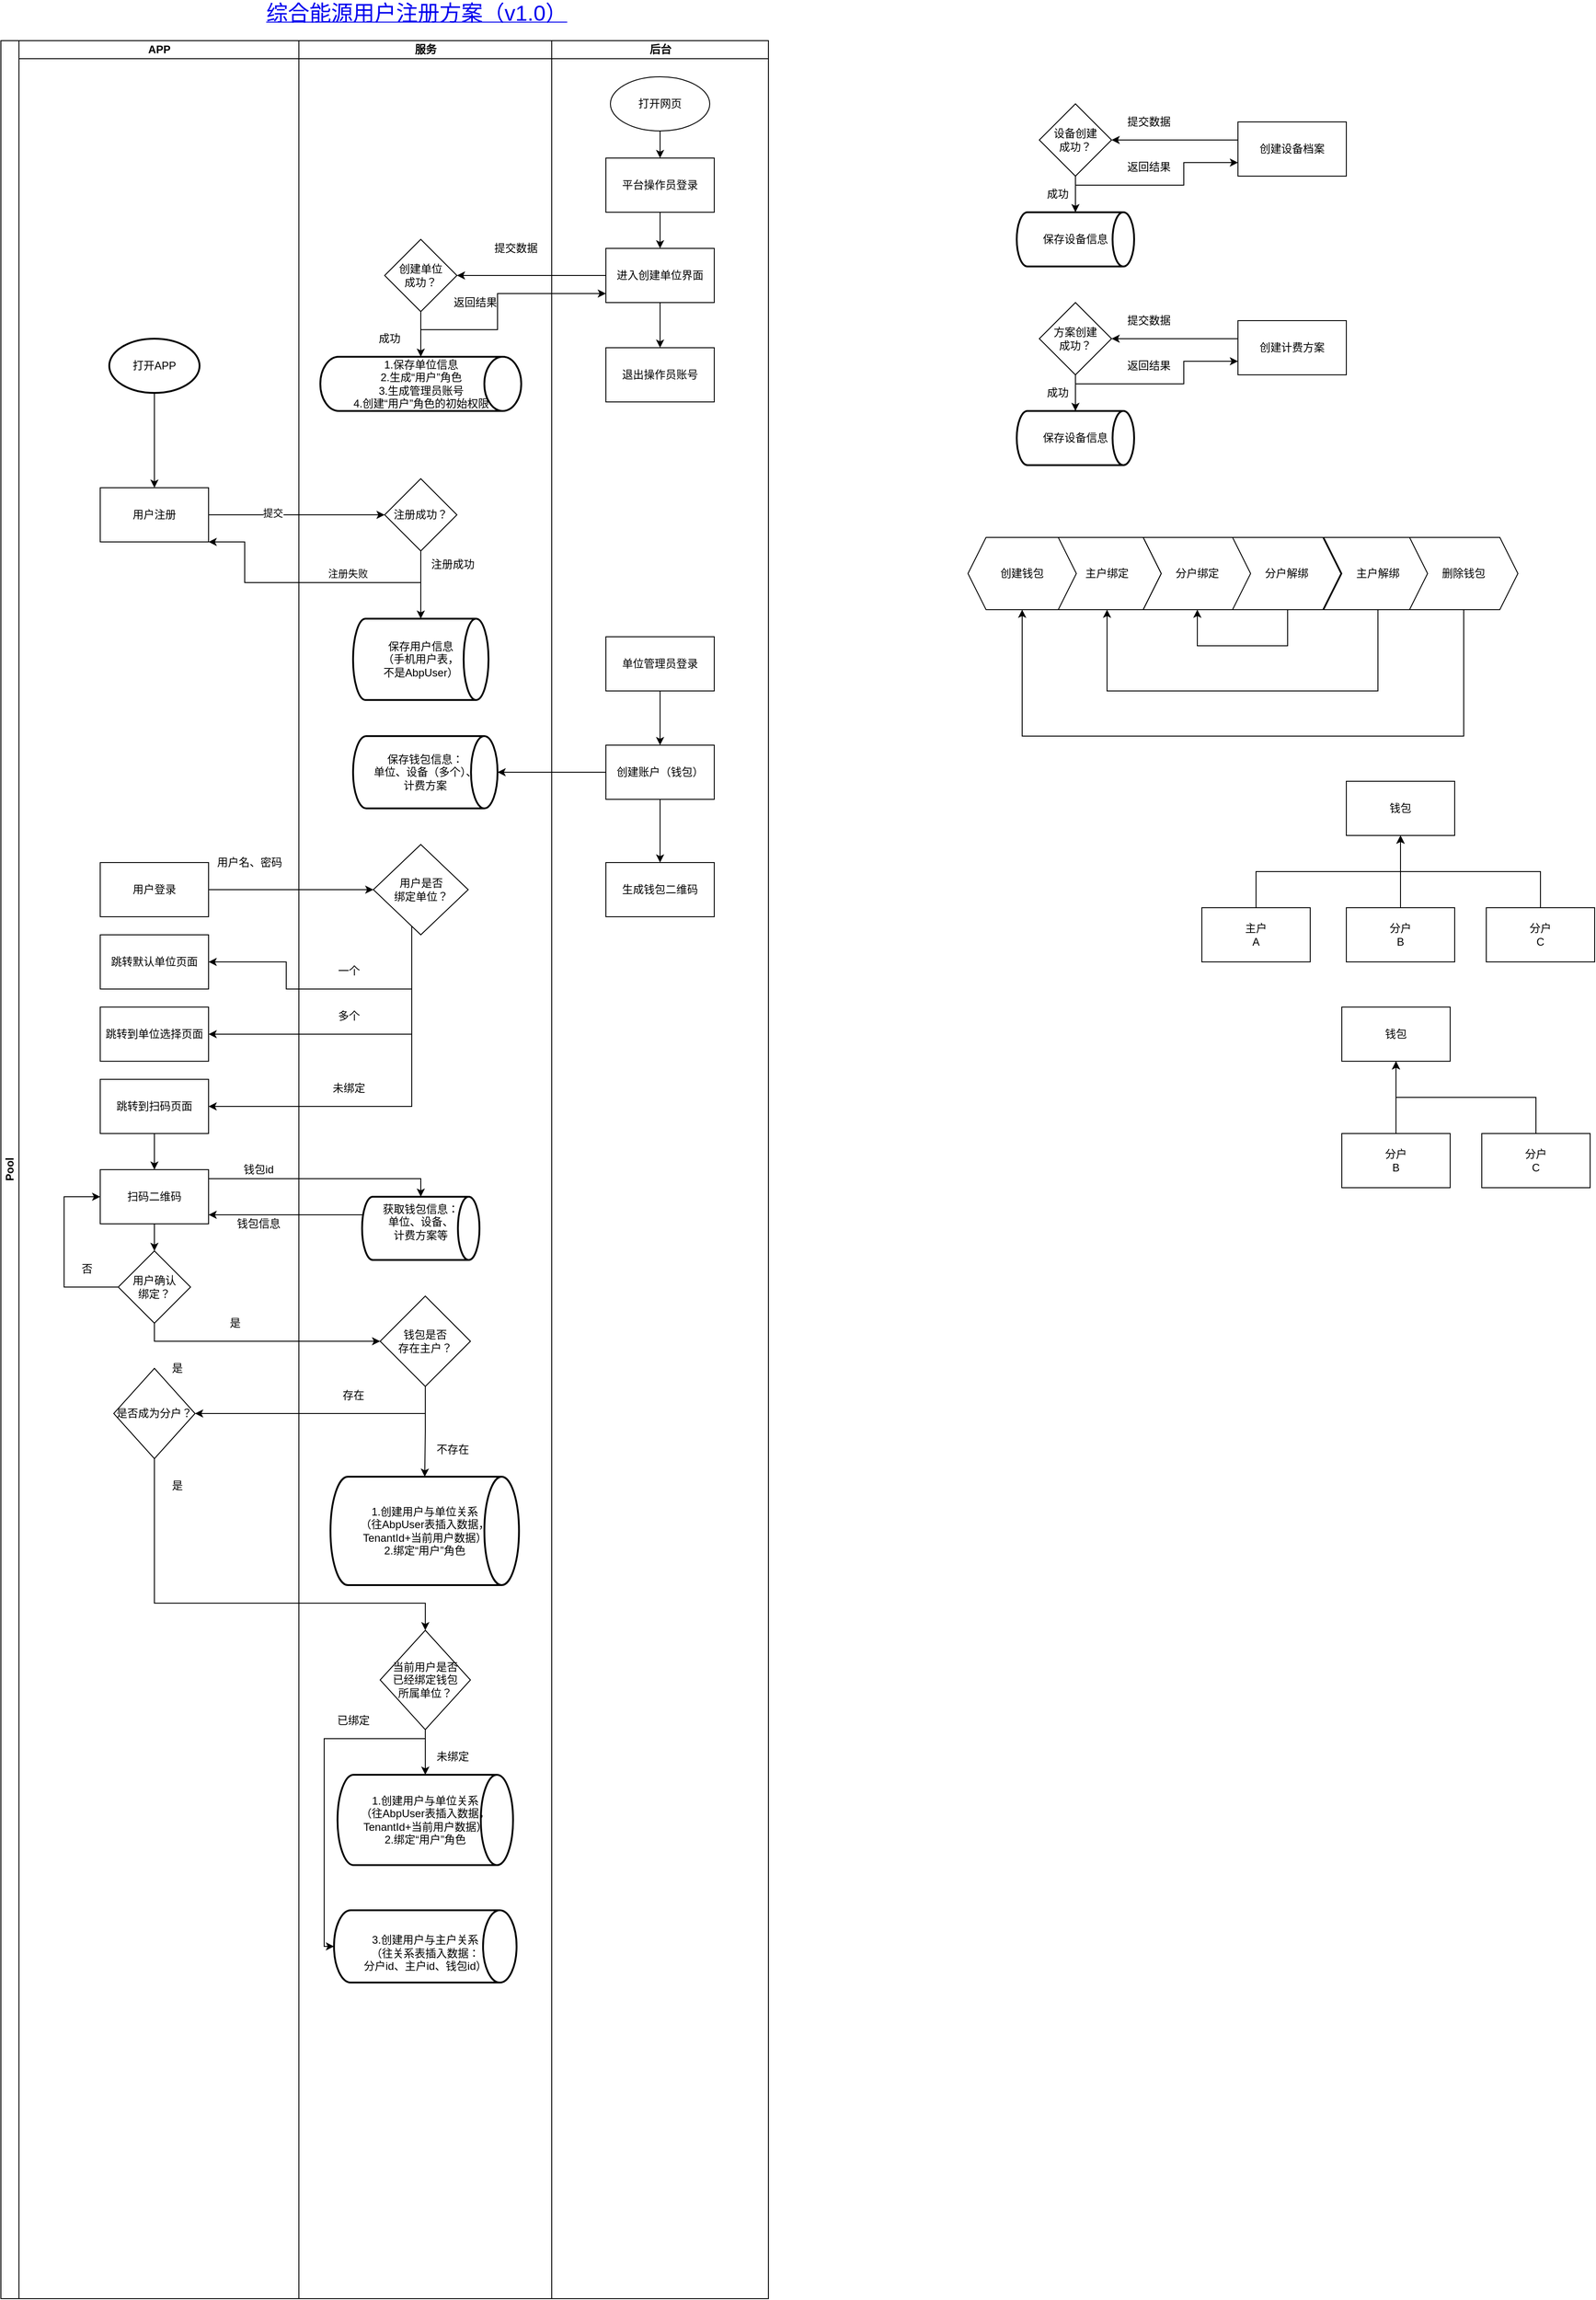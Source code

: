 <mxfile version="14.2.9" type="github">
  <diagram id="gUW_gxuXwpB0K3utl5sX" name="Page-1">
    <mxGraphModel dx="1108" dy="433" grid="1" gridSize="10" guides="1" tooltips="1" connect="1" arrows="1" fold="1" page="1" pageScale="1" pageWidth="827" pageHeight="1169" math="0" shadow="0">
      <root>
        <mxCell id="0" />
        <mxCell id="1" parent="0" />
        <mxCell id="UgdYV5Sys4c05eqZEx1u-29" value="Pool" style="swimlane;html=1;childLayout=stackLayout;resizeParent=1;resizeParentMax=0;startSize=20;horizontal=0;horizontalStack=1;" parent="1" vertex="1">
          <mxGeometry x="170" y="70" width="850" height="2500" as="geometry" />
        </mxCell>
        <mxCell id="UgdYV5Sys4c05eqZEx1u-30" value="APP" style="swimlane;html=1;startSize=20;" parent="UgdYV5Sys4c05eqZEx1u-29" vertex="1">
          <mxGeometry x="20" width="310" height="2500" as="geometry" />
        </mxCell>
        <mxCell id="UgdYV5Sys4c05eqZEx1u-51" style="edgeStyle=orthogonalEdgeStyle;rounded=0;orthogonalLoop=1;jettySize=auto;html=1;entryX=0.5;entryY=0;entryDx=0;entryDy=0;" parent="UgdYV5Sys4c05eqZEx1u-30" source="UgdYV5Sys4c05eqZEx1u-35" target="UgdYV5Sys4c05eqZEx1u-41" edge="1">
          <mxGeometry relative="1" as="geometry" />
        </mxCell>
        <mxCell id="UgdYV5Sys4c05eqZEx1u-35" value="打开APP" style="strokeWidth=2;html=1;shape=mxgraph.flowchart.start_1;whiteSpace=wrap;" parent="UgdYV5Sys4c05eqZEx1u-30" vertex="1">
          <mxGeometry x="100" y="330" width="100" height="60" as="geometry" />
        </mxCell>
        <mxCell id="UgdYV5Sys4c05eqZEx1u-41" value="用户注册" style="whiteSpace=wrap;html=1;" parent="UgdYV5Sys4c05eqZEx1u-30" vertex="1">
          <mxGeometry x="90" y="495" width="120" height="60" as="geometry" />
        </mxCell>
        <mxCell id="UgdYV5Sys4c05eqZEx1u-129" value="用户登录" style="whiteSpace=wrap;html=1;" parent="UgdYV5Sys4c05eqZEx1u-30" vertex="1">
          <mxGeometry x="90" y="910" width="120" height="60" as="geometry" />
        </mxCell>
        <mxCell id="UgdYV5Sys4c05eqZEx1u-131" value="跳转默认单位页面" style="whiteSpace=wrap;html=1;" parent="UgdYV5Sys4c05eqZEx1u-30" vertex="1">
          <mxGeometry x="90" y="990" width="120" height="60" as="geometry" />
        </mxCell>
        <mxCell id="UgdYV5Sys4c05eqZEx1u-136" value="用户名、密码" style="text;html=1;align=center;verticalAlign=middle;resizable=0;points=[];autosize=1;" parent="UgdYV5Sys4c05eqZEx1u-30" vertex="1">
          <mxGeometry x="210" y="900" width="90" height="20" as="geometry" />
        </mxCell>
        <mxCell id="87xFtUxxgs9xbds1OP3f-34" style="edgeStyle=orthogonalEdgeStyle;rounded=0;orthogonalLoop=1;jettySize=auto;html=1;" parent="UgdYV5Sys4c05eqZEx1u-30" source="UgdYV5Sys4c05eqZEx1u-137" target="UgdYV5Sys4c05eqZEx1u-144" edge="1">
          <mxGeometry relative="1" as="geometry" />
        </mxCell>
        <mxCell id="UgdYV5Sys4c05eqZEx1u-137" value="跳转到扫码页面" style="whiteSpace=wrap;html=1;" parent="UgdYV5Sys4c05eqZEx1u-30" vertex="1">
          <mxGeometry x="90" y="1150" width="120" height="60" as="geometry" />
        </mxCell>
        <mxCell id="UgdYV5Sys4c05eqZEx1u-141" value="跳转到单位选择页面" style="whiteSpace=wrap;html=1;" parent="UgdYV5Sys4c05eqZEx1u-30" vertex="1">
          <mxGeometry x="90" y="1070" width="120" height="60" as="geometry" />
        </mxCell>
        <mxCell id="UgdYV5Sys4c05eqZEx1u-155" style="edgeStyle=orthogonalEdgeStyle;rounded=0;orthogonalLoop=1;jettySize=auto;html=1;entryX=0.5;entryY=0;entryDx=0;entryDy=0;" parent="UgdYV5Sys4c05eqZEx1u-30" source="UgdYV5Sys4c05eqZEx1u-144" target="UgdYV5Sys4c05eqZEx1u-203" edge="1">
          <mxGeometry relative="1" as="geometry">
            <mxPoint x="150" y="1350" as="targetPoint" />
          </mxGeometry>
        </mxCell>
        <mxCell id="UgdYV5Sys4c05eqZEx1u-144" value="扫码二维码" style="whiteSpace=wrap;html=1;" parent="UgdYV5Sys4c05eqZEx1u-30" vertex="1">
          <mxGeometry x="90" y="1250" width="120" height="60" as="geometry" />
        </mxCell>
        <mxCell id="UgdYV5Sys4c05eqZEx1u-160" value="钱包id" style="text;html=1;align=center;verticalAlign=middle;resizable=0;points=[];autosize=1;" parent="UgdYV5Sys4c05eqZEx1u-30" vertex="1">
          <mxGeometry x="240" y="1240" width="50" height="20" as="geometry" />
        </mxCell>
        <mxCell id="UgdYV5Sys4c05eqZEx1u-212" style="edgeStyle=orthogonalEdgeStyle;rounded=0;orthogonalLoop=1;jettySize=auto;html=1;entryX=0;entryY=0.5;entryDx=0;entryDy=0;" parent="UgdYV5Sys4c05eqZEx1u-30" source="UgdYV5Sys4c05eqZEx1u-203" target="UgdYV5Sys4c05eqZEx1u-144" edge="1">
          <mxGeometry relative="1" as="geometry">
            <Array as="points">
              <mxPoint x="50" y="1380" />
              <mxPoint x="50" y="1280" />
            </Array>
          </mxGeometry>
        </mxCell>
        <mxCell id="UgdYV5Sys4c05eqZEx1u-203" value="&lt;span&gt;用户确认&lt;br&gt;绑定？&lt;/span&gt;" style="rhombus;whiteSpace=wrap;html=1;" parent="UgdYV5Sys4c05eqZEx1u-30" vertex="1">
          <mxGeometry x="110" y="1340" width="80" height="80" as="geometry" />
        </mxCell>
        <mxCell id="UgdYV5Sys4c05eqZEx1u-202" value="是" style="text;html=1;align=center;verticalAlign=middle;resizable=0;points=[];autosize=1;" parent="UgdYV5Sys4c05eqZEx1u-30" vertex="1">
          <mxGeometry x="224" y="1410" width="30" height="20" as="geometry" />
        </mxCell>
        <mxCell id="UgdYV5Sys4c05eqZEx1u-211" value="是" style="text;html=1;align=center;verticalAlign=middle;resizable=0;points=[];autosize=1;" parent="UgdYV5Sys4c05eqZEx1u-30" vertex="1">
          <mxGeometry x="160" y="1460" width="30" height="20" as="geometry" />
        </mxCell>
        <mxCell id="UgdYV5Sys4c05eqZEx1u-161" value="钱包信息" style="text;html=1;align=center;verticalAlign=middle;resizable=0;points=[];autosize=1;" parent="UgdYV5Sys4c05eqZEx1u-30" vertex="1">
          <mxGeometry x="235" y="1300" width="60" height="20" as="geometry" />
        </mxCell>
        <mxCell id="UgdYV5Sys4c05eqZEx1u-213" value="否" style="text;html=1;align=center;verticalAlign=middle;resizable=0;points=[];autosize=1;" parent="UgdYV5Sys4c05eqZEx1u-30" vertex="1">
          <mxGeometry x="60" y="1350" width="30" height="20" as="geometry" />
        </mxCell>
        <mxCell id="87xFtUxxgs9xbds1OP3f-35" value="是否成为分户？" style="rhombus;whiteSpace=wrap;html=1;" parent="UgdYV5Sys4c05eqZEx1u-30" vertex="1">
          <mxGeometry x="105" y="1470" width="90" height="100" as="geometry" />
        </mxCell>
        <mxCell id="87xFtUxxgs9xbds1OP3f-37" value="是" style="text;html=1;align=center;verticalAlign=middle;resizable=0;points=[];autosize=1;" parent="UgdYV5Sys4c05eqZEx1u-30" vertex="1">
          <mxGeometry x="160" y="1590" width="30" height="20" as="geometry" />
        </mxCell>
        <mxCell id="UgdYV5Sys4c05eqZEx1u-53" style="edgeStyle=orthogonalEdgeStyle;rounded=0;orthogonalLoop=1;jettySize=auto;html=1;" parent="UgdYV5Sys4c05eqZEx1u-29" source="UgdYV5Sys4c05eqZEx1u-41" target="UgdYV5Sys4c05eqZEx1u-52" edge="1">
          <mxGeometry relative="1" as="geometry" />
        </mxCell>
        <mxCell id="UgdYV5Sys4c05eqZEx1u-54" value="提交" style="edgeLabel;html=1;align=center;verticalAlign=middle;resizable=0;points=[];" parent="UgdYV5Sys4c05eqZEx1u-53" vertex="1" connectable="0">
          <mxGeometry x="-0.275" y="2" relative="1" as="geometry">
            <mxPoint as="offset" />
          </mxGeometry>
        </mxCell>
        <mxCell id="UgdYV5Sys4c05eqZEx1u-55" style="edgeStyle=orthogonalEdgeStyle;rounded=0;orthogonalLoop=1;jettySize=auto;html=1;exitX=0.5;exitY=1;exitDx=0;exitDy=0;entryX=1;entryY=1;entryDx=0;entryDy=0;" parent="UgdYV5Sys4c05eqZEx1u-29" source="UgdYV5Sys4c05eqZEx1u-52" target="UgdYV5Sys4c05eqZEx1u-41" edge="1">
          <mxGeometry relative="1" as="geometry">
            <mxPoint x="210" y="560" as="targetPoint" />
            <Array as="points">
              <mxPoint x="465" y="600" />
              <mxPoint x="270" y="600" />
              <mxPoint x="270" y="555" />
            </Array>
          </mxGeometry>
        </mxCell>
        <mxCell id="UgdYV5Sys4c05eqZEx1u-56" value="注册失败" style="edgeLabel;html=1;align=center;verticalAlign=middle;resizable=0;points=[];" parent="UgdYV5Sys4c05eqZEx1u-55" vertex="1" connectable="0">
          <mxGeometry x="-0.26" y="3" relative="1" as="geometry">
            <mxPoint y="-13" as="offset" />
          </mxGeometry>
        </mxCell>
        <mxCell id="UgdYV5Sys4c05eqZEx1u-98" style="edgeStyle=orthogonalEdgeStyle;rounded=0;orthogonalLoop=1;jettySize=auto;html=1;entryX=1;entryY=0.5;entryDx=0;entryDy=0;" parent="UgdYV5Sys4c05eqZEx1u-29" source="UgdYV5Sys4c05eqZEx1u-78" target="UgdYV5Sys4c05eqZEx1u-87" edge="1">
          <mxGeometry relative="1" as="geometry" />
        </mxCell>
        <mxCell id="UgdYV5Sys4c05eqZEx1u-100" style="edgeStyle=orthogonalEdgeStyle;rounded=0;orthogonalLoop=1;jettySize=auto;html=1;exitX=0.5;exitY=1;exitDx=0;exitDy=0;" parent="UgdYV5Sys4c05eqZEx1u-29" source="UgdYV5Sys4c05eqZEx1u-87" target="UgdYV5Sys4c05eqZEx1u-78" edge="1">
          <mxGeometry relative="1" as="geometry">
            <Array as="points">
              <mxPoint x="465" y="320" />
              <mxPoint x="550" y="320" />
              <mxPoint x="550" y="280" />
            </Array>
          </mxGeometry>
        </mxCell>
        <mxCell id="UgdYV5Sys4c05eqZEx1u-133" style="edgeStyle=orthogonalEdgeStyle;rounded=0;orthogonalLoop=1;jettySize=auto;html=1;entryX=0;entryY=0.5;entryDx=0;entryDy=0;" parent="UgdYV5Sys4c05eqZEx1u-29" source="UgdYV5Sys4c05eqZEx1u-129" target="UgdYV5Sys4c05eqZEx1u-132" edge="1">
          <mxGeometry relative="1" as="geometry">
            <Array as="points">
              <mxPoint x="360" y="940" />
              <mxPoint x="360" y="940" />
            </Array>
          </mxGeometry>
        </mxCell>
        <mxCell id="UgdYV5Sys4c05eqZEx1u-134" style="edgeStyle=orthogonalEdgeStyle;rounded=0;orthogonalLoop=1;jettySize=auto;html=1;entryX=1;entryY=0.5;entryDx=0;entryDy=0;" parent="UgdYV5Sys4c05eqZEx1u-29" source="UgdYV5Sys4c05eqZEx1u-132" target="UgdYV5Sys4c05eqZEx1u-131" edge="1">
          <mxGeometry relative="1" as="geometry">
            <Array as="points">
              <mxPoint x="455" y="1050" />
              <mxPoint x="316" y="1050" />
              <mxPoint x="316" y="1020" />
            </Array>
          </mxGeometry>
        </mxCell>
        <mxCell id="UgdYV5Sys4c05eqZEx1u-138" style="edgeStyle=orthogonalEdgeStyle;rounded=0;orthogonalLoop=1;jettySize=auto;html=1;entryX=1;entryY=0.5;entryDx=0;entryDy=0;" parent="UgdYV5Sys4c05eqZEx1u-29" source="UgdYV5Sys4c05eqZEx1u-132" target="UgdYV5Sys4c05eqZEx1u-137" edge="1">
          <mxGeometry relative="1" as="geometry">
            <Array as="points">
              <mxPoint x="455" y="1180" />
            </Array>
          </mxGeometry>
        </mxCell>
        <mxCell id="UgdYV5Sys4c05eqZEx1u-142" style="edgeStyle=orthogonalEdgeStyle;rounded=0;orthogonalLoop=1;jettySize=auto;html=1;entryX=1;entryY=0.5;entryDx=0;entryDy=0;" parent="UgdYV5Sys4c05eqZEx1u-29" source="UgdYV5Sys4c05eqZEx1u-132" target="UgdYV5Sys4c05eqZEx1u-141" edge="1">
          <mxGeometry relative="1" as="geometry">
            <Array as="points">
              <mxPoint x="455" y="1100" />
            </Array>
          </mxGeometry>
        </mxCell>
        <mxCell id="UgdYV5Sys4c05eqZEx1u-146" style="edgeStyle=orthogonalEdgeStyle;rounded=0;orthogonalLoop=1;jettySize=auto;html=1;entryX=0;entryY=0.5;entryDx=0;entryDy=0;" parent="UgdYV5Sys4c05eqZEx1u-29" source="UgdYV5Sys4c05eqZEx1u-203" target="UgdYV5Sys4c05eqZEx1u-145" edge="1">
          <mxGeometry relative="1" as="geometry">
            <mxPoint x="230" y="1380" as="sourcePoint" />
            <Array as="points">
              <mxPoint x="170" y="1440" />
            </Array>
          </mxGeometry>
        </mxCell>
        <mxCell id="UgdYV5Sys4c05eqZEx1u-158" style="edgeStyle=orthogonalEdgeStyle;rounded=0;orthogonalLoop=1;jettySize=auto;html=1;" parent="UgdYV5Sys4c05eqZEx1u-29" source="UgdYV5Sys4c05eqZEx1u-144" target="UgdYV5Sys4c05eqZEx1u-180" edge="1">
          <mxGeometry relative="1" as="geometry">
            <mxPoint x="390" y="1270" as="targetPoint" />
            <Array as="points">
              <mxPoint x="465" y="1260" />
            </Array>
          </mxGeometry>
        </mxCell>
        <mxCell id="UgdYV5Sys4c05eqZEx1u-159" style="edgeStyle=orthogonalEdgeStyle;rounded=0;orthogonalLoop=1;jettySize=auto;html=1;exitX=0.016;exitY=0.629;exitDx=0;exitDy=0;exitPerimeter=0;" parent="UgdYV5Sys4c05eqZEx1u-29" source="UgdYV5Sys4c05eqZEx1u-180" target="UgdYV5Sys4c05eqZEx1u-144" edge="1">
          <mxGeometry relative="1" as="geometry">
            <mxPoint x="390" y="1290" as="sourcePoint" />
            <Array as="points">
              <mxPoint x="405" y="1324" />
              <mxPoint x="405" y="1300" />
            </Array>
          </mxGeometry>
        </mxCell>
        <mxCell id="UgdYV5Sys4c05eqZEx1u-209" style="edgeStyle=orthogonalEdgeStyle;rounded=0;orthogonalLoop=1;jettySize=auto;html=1;entryX=1;entryY=0.5;entryDx=0;entryDy=0;" parent="UgdYV5Sys4c05eqZEx1u-29" source="UgdYV5Sys4c05eqZEx1u-145" target="87xFtUxxgs9xbds1OP3f-35" edge="1">
          <mxGeometry relative="1" as="geometry">
            <Array as="points">
              <mxPoint x="470" y="1520" />
            </Array>
            <mxPoint x="230" y="1520" as="targetPoint" />
          </mxGeometry>
        </mxCell>
        <mxCell id="UgdYV5Sys4c05eqZEx1u-32" value="服务" style="swimlane;html=1;startSize=20;" parent="UgdYV5Sys4c05eqZEx1u-29" vertex="1">
          <mxGeometry x="330" width="280" height="2500" as="geometry" />
        </mxCell>
        <mxCell id="UgdYV5Sys4c05eqZEx1u-52" value="注册成功？" style="rhombus;whiteSpace=wrap;html=1;" parent="UgdYV5Sys4c05eqZEx1u-32" vertex="1">
          <mxGeometry x="95" y="485" width="80" height="80" as="geometry" />
        </mxCell>
        <mxCell id="UgdYV5Sys4c05eqZEx1u-60" value="保存用户信息&lt;br&gt;（手机用户表，&lt;br&gt;不是AbpUser）" style="strokeWidth=2;html=1;shape=mxgraph.flowchart.direct_data;whiteSpace=wrap;" parent="UgdYV5Sys4c05eqZEx1u-32" vertex="1">
          <mxGeometry x="60" y="640" width="150" height="90" as="geometry" />
        </mxCell>
        <mxCell id="UgdYV5Sys4c05eqZEx1u-58" value="" style="endArrow=classic;html=1;exitX=0.5;exitY=1;exitDx=0;exitDy=0;entryX=0.5;entryY=0;entryDx=0;entryDy=0;entryPerimeter=0;" parent="UgdYV5Sys4c05eqZEx1u-32" source="UgdYV5Sys4c05eqZEx1u-52" target="UgdYV5Sys4c05eqZEx1u-60" edge="1">
          <mxGeometry width="50" height="50" relative="1" as="geometry">
            <mxPoint x="-50" y="250" as="sourcePoint" />
            <mxPoint x="135" y="370" as="targetPoint" />
          </mxGeometry>
        </mxCell>
        <mxCell id="UgdYV5Sys4c05eqZEx1u-83" value="1.保存单位信息&lt;br&gt;2.生成“用户”角色&lt;br&gt;3.生成管理员账号&lt;br&gt;4.创建“用户”角色的初始权限" style="strokeWidth=2;html=1;shape=mxgraph.flowchart.direct_data;whiteSpace=wrap;" parent="UgdYV5Sys4c05eqZEx1u-32" vertex="1">
          <mxGeometry x="23.75" y="350" width="222.5" height="60" as="geometry" />
        </mxCell>
        <mxCell id="UgdYV5Sys4c05eqZEx1u-96" style="edgeStyle=orthogonalEdgeStyle;rounded=0;orthogonalLoop=1;jettySize=auto;html=1;entryX=0.5;entryY=0;entryDx=0;entryDy=0;entryPerimeter=0;" parent="UgdYV5Sys4c05eqZEx1u-32" source="UgdYV5Sys4c05eqZEx1u-87" target="UgdYV5Sys4c05eqZEx1u-83" edge="1">
          <mxGeometry relative="1" as="geometry" />
        </mxCell>
        <mxCell id="UgdYV5Sys4c05eqZEx1u-87" value="创建单位&lt;br&gt;成功？" style="rhombus;whiteSpace=wrap;html=1;" parent="UgdYV5Sys4c05eqZEx1u-32" vertex="1">
          <mxGeometry x="95" y="220" width="80" height="80" as="geometry" />
        </mxCell>
        <mxCell id="UgdYV5Sys4c05eqZEx1u-97" value="成功" style="text;html=1;align=center;verticalAlign=middle;resizable=0;points=[];autosize=1;" parent="UgdYV5Sys4c05eqZEx1u-32" vertex="1">
          <mxGeometry x="80" y="320" width="40" height="20" as="geometry" />
        </mxCell>
        <mxCell id="UgdYV5Sys4c05eqZEx1u-61" value="注册成功" style="text;html=1;align=center;verticalAlign=middle;resizable=0;points=[];autosize=1;" parent="UgdYV5Sys4c05eqZEx1u-32" vertex="1">
          <mxGeometry x="140" y="570" width="60" height="20" as="geometry" />
        </mxCell>
        <mxCell id="UgdYV5Sys4c05eqZEx1u-101" value="返回结果" style="text;html=1;align=center;verticalAlign=middle;resizable=0;points=[];autosize=1;" parent="UgdYV5Sys4c05eqZEx1u-32" vertex="1">
          <mxGeometry x="165" y="280" width="60" height="20" as="geometry" />
        </mxCell>
        <mxCell id="UgdYV5Sys4c05eqZEx1u-132" value="用户是否&lt;br&gt;绑定单位？" style="rhombus;whiteSpace=wrap;html=1;" parent="UgdYV5Sys4c05eqZEx1u-32" vertex="1">
          <mxGeometry x="82.5" y="890" width="105" height="100" as="geometry" />
        </mxCell>
        <mxCell id="UgdYV5Sys4c05eqZEx1u-135" value="一个" style="text;html=1;align=center;verticalAlign=middle;resizable=0;points=[];autosize=1;" parent="UgdYV5Sys4c05eqZEx1u-32" vertex="1">
          <mxGeometry x="35" y="1020" width="40" height="20" as="geometry" />
        </mxCell>
        <mxCell id="UgdYV5Sys4c05eqZEx1u-139" value="多个" style="text;html=1;align=center;verticalAlign=middle;resizable=0;points=[];autosize=1;" parent="UgdYV5Sys4c05eqZEx1u-32" vertex="1">
          <mxGeometry x="35" y="1070" width="40" height="20" as="geometry" />
        </mxCell>
        <mxCell id="UgdYV5Sys4c05eqZEx1u-140" value="未绑定" style="text;html=1;align=center;verticalAlign=middle;resizable=0;points=[];autosize=1;" parent="UgdYV5Sys4c05eqZEx1u-32" vertex="1">
          <mxGeometry x="30" y="1150" width="50" height="20" as="geometry" />
        </mxCell>
        <mxCell id="87xFtUxxgs9xbds1OP3f-38" style="edgeStyle=orthogonalEdgeStyle;rounded=0;orthogonalLoop=1;jettySize=auto;html=1;entryX=0.5;entryY=0;entryDx=0;entryDy=0;entryPerimeter=0;" parent="UgdYV5Sys4c05eqZEx1u-32" source="UgdYV5Sys4c05eqZEx1u-145" target="UgdYV5Sys4c05eqZEx1u-148" edge="1">
          <mxGeometry relative="1" as="geometry" />
        </mxCell>
        <mxCell id="UgdYV5Sys4c05eqZEx1u-145" value="钱包是否&lt;br&gt;存在主户？" style="rhombus;whiteSpace=wrap;html=1;" parent="UgdYV5Sys4c05eqZEx1u-32" vertex="1">
          <mxGeometry x="90" y="1390" width="100" height="100" as="geometry" />
        </mxCell>
        <mxCell id="UgdYV5Sys4c05eqZEx1u-148" value="1.创建用户与单位关系&lt;br&gt;（往AbpUser表插入数据，&lt;br&gt;TenantId+当前用户数据）&lt;br&gt;2.绑定“用户”角色&lt;br&gt;" style="strokeWidth=2;html=1;shape=mxgraph.flowchart.direct_data;whiteSpace=wrap;" parent="UgdYV5Sys4c05eqZEx1u-32" vertex="1">
          <mxGeometry x="35" y="1590" width="208.75" height="120" as="geometry" />
        </mxCell>
        <mxCell id="UgdYV5Sys4c05eqZEx1u-157" value="存在" style="text;html=1;align=center;verticalAlign=middle;resizable=0;points=[];autosize=1;" parent="UgdYV5Sys4c05eqZEx1u-32" vertex="1">
          <mxGeometry x="40" y="1490" width="40" height="20" as="geometry" />
        </mxCell>
        <mxCell id="UgdYV5Sys4c05eqZEx1u-180" value="获取钱包信息：&lt;span&gt;&lt;br&gt;单位、设备、&lt;br&gt;计费方案等&lt;br&gt;&lt;br&gt;&lt;/span&gt;" style="strokeWidth=2;html=1;shape=mxgraph.flowchart.direct_data;whiteSpace=wrap;" parent="UgdYV5Sys4c05eqZEx1u-32" vertex="1">
          <mxGeometry x="70" y="1280" width="130" height="70" as="geometry" />
        </mxCell>
        <mxCell id="UgdYV5Sys4c05eqZEx1u-99" value="提交数据" style="text;html=1;align=center;verticalAlign=middle;resizable=0;points=[];autosize=1;" parent="UgdYV5Sys4c05eqZEx1u-32" vertex="1">
          <mxGeometry x="210" y="220" width="60" height="20" as="geometry" />
        </mxCell>
        <mxCell id="87xFtUxxgs9xbds1OP3f-40" value="&lt;br&gt;3.创建用户与主户关系&lt;br&gt;（往关系表插入数据：&lt;br&gt;分户id、主户id、钱包id）" style="strokeWidth=2;html=1;shape=mxgraph.flowchart.direct_data;whiteSpace=wrap;" parent="UgdYV5Sys4c05eqZEx1u-32" vertex="1">
          <mxGeometry x="38.91" y="2070" width="202.18" height="80" as="geometry" />
        </mxCell>
        <mxCell id="87xFtUxxgs9xbds1OP3f-42" value="保存钱包信息：&lt;br&gt;单位、设备（多个）、&lt;br&gt;计费方案" style="strokeWidth=2;html=1;shape=mxgraph.flowchart.direct_data;whiteSpace=wrap;" parent="UgdYV5Sys4c05eqZEx1u-32" vertex="1">
          <mxGeometry x="60" y="770" width="160" height="80" as="geometry" />
        </mxCell>
        <mxCell id="87xFtUxxgs9xbds1OP3f-46" style="edgeStyle=orthogonalEdgeStyle;rounded=0;orthogonalLoop=1;jettySize=auto;html=1;" parent="UgdYV5Sys4c05eqZEx1u-32" source="87xFtUxxgs9xbds1OP3f-44" target="87xFtUxxgs9xbds1OP3f-45" edge="1">
          <mxGeometry relative="1" as="geometry" />
        </mxCell>
        <mxCell id="87xFtUxxgs9xbds1OP3f-48" style="edgeStyle=orthogonalEdgeStyle;rounded=0;orthogonalLoop=1;jettySize=auto;html=1;entryX=0;entryY=0.5;entryDx=0;entryDy=0;entryPerimeter=0;" parent="UgdYV5Sys4c05eqZEx1u-32" source="87xFtUxxgs9xbds1OP3f-44" target="87xFtUxxgs9xbds1OP3f-40" edge="1">
          <mxGeometry relative="1" as="geometry">
            <Array as="points">
              <mxPoint x="140" y="1880" />
              <mxPoint x="28" y="1880" />
              <mxPoint x="28" y="2110" />
            </Array>
          </mxGeometry>
        </mxCell>
        <mxCell id="87xFtUxxgs9xbds1OP3f-44" value="&lt;span&gt;当前用户是否&lt;br&gt;已经绑定钱包&lt;br&gt;所属单位？&lt;/span&gt;" style="rhombus;whiteSpace=wrap;html=1;" parent="UgdYV5Sys4c05eqZEx1u-32" vertex="1">
          <mxGeometry x="90" y="1760" width="100" height="110" as="geometry" />
        </mxCell>
        <mxCell id="87xFtUxxgs9xbds1OP3f-45" value="1.创建用户与单位关系&lt;br&gt;（往AbpUser表插入数据，&lt;br&gt;TenantId+当前用户数据）&lt;br&gt;2.绑定“用户”角色&lt;br&gt;" style="strokeWidth=2;html=1;shape=mxgraph.flowchart.direct_data;whiteSpace=wrap;" parent="UgdYV5Sys4c05eqZEx1u-32" vertex="1">
          <mxGeometry x="42.81" y="1920" width="194.37" height="100" as="geometry" />
        </mxCell>
        <mxCell id="87xFtUxxgs9xbds1OP3f-47" value="未绑定" style="text;html=1;align=center;verticalAlign=middle;resizable=0;points=[];autosize=1;" parent="UgdYV5Sys4c05eqZEx1u-32" vertex="1">
          <mxGeometry x="145" y="1890" width="50" height="20" as="geometry" />
        </mxCell>
        <mxCell id="UgdYV5Sys4c05eqZEx1u-31" value="后台" style="swimlane;html=1;startSize=20;" parent="UgdYV5Sys4c05eqZEx1u-29" vertex="1">
          <mxGeometry x="610" width="240" height="2500" as="geometry" />
        </mxCell>
        <mxCell id="UgdYV5Sys4c05eqZEx1u-80" style="edgeStyle=orthogonalEdgeStyle;rounded=0;orthogonalLoop=1;jettySize=auto;html=1;entryX=0.5;entryY=0;entryDx=0;entryDy=0;" parent="UgdYV5Sys4c05eqZEx1u-31" source="UgdYV5Sys4c05eqZEx1u-77" target="UgdYV5Sys4c05eqZEx1u-78" edge="1">
          <mxGeometry relative="1" as="geometry" />
        </mxCell>
        <mxCell id="UgdYV5Sys4c05eqZEx1u-77" value="平台操作员登录" style="whiteSpace=wrap;html=1;" parent="UgdYV5Sys4c05eqZEx1u-31" vertex="1">
          <mxGeometry x="60" y="130" width="120" height="60" as="geometry" />
        </mxCell>
        <mxCell id="UgdYV5Sys4c05eqZEx1u-107" style="edgeStyle=orthogonalEdgeStyle;rounded=0;orthogonalLoop=1;jettySize=auto;html=1;entryX=0.5;entryY=0;entryDx=0;entryDy=0;" parent="UgdYV5Sys4c05eqZEx1u-31" source="UgdYV5Sys4c05eqZEx1u-78" target="UgdYV5Sys4c05eqZEx1u-106" edge="1">
          <mxGeometry relative="1" as="geometry" />
        </mxCell>
        <mxCell id="UgdYV5Sys4c05eqZEx1u-78" value="进入创建单位界面" style="whiteSpace=wrap;html=1;" parent="UgdYV5Sys4c05eqZEx1u-31" vertex="1">
          <mxGeometry x="60" y="230" width="120" height="60" as="geometry" />
        </mxCell>
        <mxCell id="UgdYV5Sys4c05eqZEx1u-76" value="打开网页" style="ellipse;whiteSpace=wrap;html=1;" parent="UgdYV5Sys4c05eqZEx1u-31" vertex="1">
          <mxGeometry x="65" y="40" width="110" height="60" as="geometry" />
        </mxCell>
        <mxCell id="UgdYV5Sys4c05eqZEx1u-79" style="edgeStyle=orthogonalEdgeStyle;rounded=0;orthogonalLoop=1;jettySize=auto;html=1;entryX=0.5;entryY=0;entryDx=0;entryDy=0;" parent="UgdYV5Sys4c05eqZEx1u-31" source="UgdYV5Sys4c05eqZEx1u-76" target="UgdYV5Sys4c05eqZEx1u-77" edge="1">
          <mxGeometry relative="1" as="geometry" />
        </mxCell>
        <mxCell id="87xFtUxxgs9xbds1OP3f-32" style="edgeStyle=orthogonalEdgeStyle;rounded=0;orthogonalLoop=1;jettySize=auto;html=1;" parent="UgdYV5Sys4c05eqZEx1u-31" source="UgdYV5Sys4c05eqZEx1u-105" target="UgdYV5Sys4c05eqZEx1u-123" edge="1">
          <mxGeometry relative="1" as="geometry" />
        </mxCell>
        <mxCell id="UgdYV5Sys4c05eqZEx1u-105" value="单位管理员登录" style="whiteSpace=wrap;html=1;" parent="UgdYV5Sys4c05eqZEx1u-31" vertex="1">
          <mxGeometry x="60" y="660" width="120" height="60" as="geometry" />
        </mxCell>
        <mxCell id="UgdYV5Sys4c05eqZEx1u-106" value="退出操作员账号" style="whiteSpace=wrap;html=1;" parent="UgdYV5Sys4c05eqZEx1u-31" vertex="1">
          <mxGeometry x="60" y="340" width="120" height="60" as="geometry" />
        </mxCell>
        <mxCell id="87xFtUxxgs9xbds1OP3f-33" style="edgeStyle=orthogonalEdgeStyle;rounded=0;orthogonalLoop=1;jettySize=auto;html=1;entryX=0.5;entryY=0;entryDx=0;entryDy=0;" parent="UgdYV5Sys4c05eqZEx1u-31" source="UgdYV5Sys4c05eqZEx1u-123" target="UgdYV5Sys4c05eqZEx1u-127" edge="1">
          <mxGeometry relative="1" as="geometry" />
        </mxCell>
        <mxCell id="UgdYV5Sys4c05eqZEx1u-123" value="创建账户（钱包）" style="whiteSpace=wrap;html=1;" parent="UgdYV5Sys4c05eqZEx1u-31" vertex="1">
          <mxGeometry x="60" y="780" width="120" height="60" as="geometry" />
        </mxCell>
        <mxCell id="UgdYV5Sys4c05eqZEx1u-127" value="生成钱包二维码" style="whiteSpace=wrap;html=1;" parent="UgdYV5Sys4c05eqZEx1u-31" vertex="1">
          <mxGeometry x="60" y="910" width="120" height="60" as="geometry" />
        </mxCell>
        <mxCell id="87xFtUxxgs9xbds1OP3f-43" style="edgeStyle=orthogonalEdgeStyle;rounded=0;orthogonalLoop=1;jettySize=auto;html=1;entryX=1;entryY=0.5;entryDx=0;entryDy=0;entryPerimeter=0;" parent="UgdYV5Sys4c05eqZEx1u-29" source="UgdYV5Sys4c05eqZEx1u-123" target="87xFtUxxgs9xbds1OP3f-42" edge="1">
          <mxGeometry relative="1" as="geometry" />
        </mxCell>
        <mxCell id="87xFtUxxgs9xbds1OP3f-41" style="edgeStyle=orthogonalEdgeStyle;rounded=0;orthogonalLoop=1;jettySize=auto;html=1;entryX=0.5;entryY=0;entryDx=0;entryDy=0;" parent="UgdYV5Sys4c05eqZEx1u-29" source="87xFtUxxgs9xbds1OP3f-35" target="87xFtUxxgs9xbds1OP3f-44" edge="1">
          <mxGeometry relative="1" as="geometry">
            <mxPoint x="373" y="1790" as="targetPoint" />
            <Array as="points">
              <mxPoint x="170" y="1730" />
              <mxPoint x="470" y="1730" />
            </Array>
          </mxGeometry>
        </mxCell>
        <mxCell id="UgdYV5Sys4c05eqZEx1u-116" style="edgeStyle=orthogonalEdgeStyle;rounded=0;orthogonalLoop=1;jettySize=auto;html=1;entryX=0;entryY=0.75;entryDx=0;entryDy=0;" parent="1" source="UgdYV5Sys4c05eqZEx1u-112" target="UgdYV5Sys4c05eqZEx1u-110" edge="1">
          <mxGeometry relative="1" as="geometry">
            <Array as="points">
              <mxPoint x="1360" y="230" />
              <mxPoint x="1480" y="230" />
              <mxPoint x="1480" y="205" />
            </Array>
          </mxGeometry>
        </mxCell>
        <mxCell id="UgdYV5Sys4c05eqZEx1u-117" style="edgeStyle=orthogonalEdgeStyle;rounded=0;orthogonalLoop=1;jettySize=auto;html=1;entryX=1;entryY=0.5;entryDx=0;entryDy=0;" parent="1" source="UgdYV5Sys4c05eqZEx1u-110" target="UgdYV5Sys4c05eqZEx1u-112" edge="1">
          <mxGeometry relative="1" as="geometry">
            <Array as="points">
              <mxPoint x="1510" y="180" />
              <mxPoint x="1510" y="180" />
            </Array>
          </mxGeometry>
        </mxCell>
        <mxCell id="UgdYV5Sys4c05eqZEx1u-114" style="edgeStyle=orthogonalEdgeStyle;rounded=0;orthogonalLoop=1;jettySize=auto;html=1;" parent="1" source="UgdYV5Sys4c05eqZEx1u-112" target="UgdYV5Sys4c05eqZEx1u-113" edge="1">
          <mxGeometry relative="1" as="geometry" />
        </mxCell>
        <mxCell id="UgdYV5Sys4c05eqZEx1u-112" value="设备创建&lt;br&gt;成功？" style="rhombus;whiteSpace=wrap;html=1;" parent="1" vertex="1">
          <mxGeometry x="1320" y="140" width="80" height="80" as="geometry" />
        </mxCell>
        <mxCell id="UgdYV5Sys4c05eqZEx1u-113" value="保存设备信息" style="strokeWidth=2;html=1;shape=mxgraph.flowchart.direct_data;whiteSpace=wrap;" parent="1" vertex="1">
          <mxGeometry x="1295" y="260" width="130" height="60" as="geometry" />
        </mxCell>
        <mxCell id="UgdYV5Sys4c05eqZEx1u-118" value="提交数据" style="text;html=1;align=center;verticalAlign=middle;resizable=0;points=[];autosize=1;" parent="1" vertex="1">
          <mxGeometry x="1411.25" y="150" width="60" height="20" as="geometry" />
        </mxCell>
        <mxCell id="UgdYV5Sys4c05eqZEx1u-119" value="返回结果" style="text;html=1;align=center;verticalAlign=middle;resizable=0;points=[];autosize=1;" parent="1" vertex="1">
          <mxGeometry x="1411.25" y="200" width="60" height="20" as="geometry" />
        </mxCell>
        <mxCell id="UgdYV5Sys4c05eqZEx1u-110" value="创建设备档案" style="whiteSpace=wrap;html=1;" parent="1" vertex="1">
          <mxGeometry x="1540" y="160" width="120" height="60" as="geometry" />
        </mxCell>
        <mxCell id="UgdYV5Sys4c05eqZEx1u-120" value="成功" style="text;html=1;align=center;verticalAlign=middle;resizable=0;points=[];autosize=1;" parent="1" vertex="1">
          <mxGeometry x="1320" y="230" width="40" height="20" as="geometry" />
        </mxCell>
        <mxCell id="87xFtUxxgs9xbds1OP3f-39" value="不存在" style="text;html=1;align=center;verticalAlign=middle;resizable=0;points=[];autosize=1;" parent="1" vertex="1">
          <mxGeometry x="645" y="1620" width="50" height="20" as="geometry" />
        </mxCell>
        <mxCell id="87xFtUxxgs9xbds1OP3f-49" value="已绑定" style="text;html=1;align=center;verticalAlign=middle;resizable=0;points=[];autosize=1;" parent="1" vertex="1">
          <mxGeometry x="535" y="1920" width="50" height="20" as="geometry" />
        </mxCell>
        <mxCell id="87xFtUxxgs9xbds1OP3f-60" style="edgeStyle=orthogonalEdgeStyle;rounded=0;orthogonalLoop=1;jettySize=auto;html=1;entryX=0;entryY=0.75;entryDx=0;entryDy=0;" parent="1" source="87xFtUxxgs9xbds1OP3f-63" target="87xFtUxxgs9xbds1OP3f-67" edge="1">
          <mxGeometry relative="1" as="geometry">
            <Array as="points">
              <mxPoint x="1360" y="450" />
              <mxPoint x="1480" y="450" />
              <mxPoint x="1480" y="425" />
            </Array>
          </mxGeometry>
        </mxCell>
        <mxCell id="87xFtUxxgs9xbds1OP3f-61" style="edgeStyle=orthogonalEdgeStyle;rounded=0;orthogonalLoop=1;jettySize=auto;html=1;entryX=1;entryY=0.5;entryDx=0;entryDy=0;" parent="1" source="87xFtUxxgs9xbds1OP3f-67" target="87xFtUxxgs9xbds1OP3f-63" edge="1">
          <mxGeometry relative="1" as="geometry">
            <Array as="points">
              <mxPoint x="1510" y="400" />
              <mxPoint x="1510" y="400" />
            </Array>
          </mxGeometry>
        </mxCell>
        <mxCell id="87xFtUxxgs9xbds1OP3f-62" style="edgeStyle=orthogonalEdgeStyle;rounded=0;orthogonalLoop=1;jettySize=auto;html=1;" parent="1" source="87xFtUxxgs9xbds1OP3f-63" target="87xFtUxxgs9xbds1OP3f-64" edge="1">
          <mxGeometry relative="1" as="geometry" />
        </mxCell>
        <mxCell id="87xFtUxxgs9xbds1OP3f-63" value="方案创建&lt;br&gt;成功？" style="rhombus;whiteSpace=wrap;html=1;" parent="1" vertex="1">
          <mxGeometry x="1320" y="360" width="80" height="80" as="geometry" />
        </mxCell>
        <mxCell id="87xFtUxxgs9xbds1OP3f-64" value="保存设备信息" style="strokeWidth=2;html=1;shape=mxgraph.flowchart.direct_data;whiteSpace=wrap;" parent="1" vertex="1">
          <mxGeometry x="1295" y="480" width="130" height="60" as="geometry" />
        </mxCell>
        <mxCell id="87xFtUxxgs9xbds1OP3f-65" value="提交数据" style="text;html=1;align=center;verticalAlign=middle;resizable=0;points=[];autosize=1;" parent="1" vertex="1">
          <mxGeometry x="1411.25" y="370" width="60" height="20" as="geometry" />
        </mxCell>
        <mxCell id="87xFtUxxgs9xbds1OP3f-66" value="返回结果" style="text;html=1;align=center;verticalAlign=middle;resizable=0;points=[];autosize=1;" parent="1" vertex="1">
          <mxGeometry x="1411.25" y="420" width="60" height="20" as="geometry" />
        </mxCell>
        <mxCell id="87xFtUxxgs9xbds1OP3f-67" value="创建计费方案" style="whiteSpace=wrap;html=1;" parent="1" vertex="1">
          <mxGeometry x="1540" y="380" width="120" height="60" as="geometry" />
        </mxCell>
        <mxCell id="87xFtUxxgs9xbds1OP3f-68" value="成功" style="text;html=1;align=center;verticalAlign=middle;resizable=0;points=[];autosize=1;" parent="1" vertex="1">
          <mxGeometry x="1320" y="450" width="40" height="20" as="geometry" />
        </mxCell>
        <mxCell id="87xFtUxxgs9xbds1OP3f-75" value="分户绑定" style="shape=step;perimeter=stepPerimeter;whiteSpace=wrap;html=1;fixedSize=1;" parent="1" vertex="1">
          <mxGeometry x="1435" y="620" width="120" height="80" as="geometry" />
        </mxCell>
        <mxCell id="87xFtUxxgs9xbds1OP3f-76" value="主户绑定" style="shape=step;perimeter=stepPerimeter;whiteSpace=wrap;html=1;fixedSize=1;" parent="1" vertex="1">
          <mxGeometry x="1335" y="620" width="120" height="80" as="geometry" />
        </mxCell>
        <mxCell id="87xFtUxxgs9xbds1OP3f-87" style="edgeStyle=orthogonalEdgeStyle;rounded=0;orthogonalLoop=1;jettySize=auto;html=1;entryX=0.5;entryY=1;entryDx=0;entryDy=0;" parent="1" source="87xFtUxxgs9xbds1OP3f-77" target="87xFtUxxgs9xbds1OP3f-76" edge="1">
          <mxGeometry relative="1" as="geometry">
            <Array as="points">
              <mxPoint x="1695" y="790" />
              <mxPoint x="1395" y="790" />
            </Array>
          </mxGeometry>
        </mxCell>
        <mxCell id="87xFtUxxgs9xbds1OP3f-77" value="主户解绑" style="shape=step;perimeter=stepPerimeter;whiteSpace=wrap;html=1;fixedSize=1;" parent="1" vertex="1">
          <mxGeometry x="1635" y="620" width="120" height="80" as="geometry" />
        </mxCell>
        <mxCell id="87xFtUxxgs9xbds1OP3f-86" style="edgeStyle=orthogonalEdgeStyle;rounded=0;orthogonalLoop=1;jettySize=auto;html=1;entryX=0.5;entryY=1;entryDx=0;entryDy=0;" parent="1" source="87xFtUxxgs9xbds1OP3f-78" target="87xFtUxxgs9xbds1OP3f-75" edge="1">
          <mxGeometry relative="1" as="geometry">
            <Array as="points">
              <mxPoint x="1595" y="740" />
              <mxPoint x="1495" y="740" />
            </Array>
          </mxGeometry>
        </mxCell>
        <mxCell id="87xFtUxxgs9xbds1OP3f-78" value="分户解绑" style="shape=step;perimeter=stepPerimeter;whiteSpace=wrap;html=1;fixedSize=1;" parent="1" vertex="1">
          <mxGeometry x="1534" y="620" width="120" height="80" as="geometry" />
        </mxCell>
        <mxCell id="87xFtUxxgs9xbds1OP3f-80" value="创建钱包" style="shape=hexagon;perimeter=hexagonPerimeter2;whiteSpace=wrap;html=1;fixedSize=1;" parent="1" vertex="1">
          <mxGeometry x="1241" y="620" width="120" height="80" as="geometry" />
        </mxCell>
        <mxCell id="87xFtUxxgs9xbds1OP3f-88" style="edgeStyle=orthogonalEdgeStyle;rounded=0;orthogonalLoop=1;jettySize=auto;html=1;entryX=0.5;entryY=1;entryDx=0;entryDy=0;" parent="1" source="87xFtUxxgs9xbds1OP3f-81" target="87xFtUxxgs9xbds1OP3f-80" edge="1">
          <mxGeometry relative="1" as="geometry">
            <Array as="points">
              <mxPoint x="1790" y="840" />
              <mxPoint x="1301" y="840" />
            </Array>
          </mxGeometry>
        </mxCell>
        <mxCell id="87xFtUxxgs9xbds1OP3f-81" value="删除钱包" style="shape=step;perimeter=stepPerimeter;whiteSpace=wrap;html=1;fixedSize=1;" parent="1" vertex="1">
          <mxGeometry x="1730" y="620" width="120" height="80" as="geometry" />
        </mxCell>
        <mxCell id="87xFtUxxgs9xbds1OP3f-89" value="钱包" style="whiteSpace=wrap;html=1;" parent="1" vertex="1">
          <mxGeometry x="1660" y="890" width="120" height="60" as="geometry" />
        </mxCell>
        <mxCell id="87xFtUxxgs9xbds1OP3f-94" style="edgeStyle=orthogonalEdgeStyle;rounded=0;orthogonalLoop=1;jettySize=auto;html=1;entryX=0.5;entryY=1;entryDx=0;entryDy=0;" parent="1" source="87xFtUxxgs9xbds1OP3f-90" target="87xFtUxxgs9xbds1OP3f-89" edge="1">
          <mxGeometry relative="1" as="geometry">
            <Array as="points">
              <mxPoint x="1560" y="990" />
              <mxPoint x="1720" y="990" />
            </Array>
          </mxGeometry>
        </mxCell>
        <mxCell id="87xFtUxxgs9xbds1OP3f-90" value="主户&lt;br&gt;A" style="whiteSpace=wrap;html=1;" parent="1" vertex="1">
          <mxGeometry x="1500" y="1030" width="120" height="60" as="geometry" />
        </mxCell>
        <mxCell id="87xFtUxxgs9xbds1OP3f-95" style="edgeStyle=orthogonalEdgeStyle;rounded=0;orthogonalLoop=1;jettySize=auto;html=1;entryX=0.5;entryY=1;entryDx=0;entryDy=0;" parent="1" source="87xFtUxxgs9xbds1OP3f-91" target="87xFtUxxgs9xbds1OP3f-89" edge="1">
          <mxGeometry relative="1" as="geometry" />
        </mxCell>
        <mxCell id="87xFtUxxgs9xbds1OP3f-91" value="分户&lt;br&gt;B" style="whiteSpace=wrap;html=1;" parent="1" vertex="1">
          <mxGeometry x="1660" y="1030" width="120" height="60" as="geometry" />
        </mxCell>
        <mxCell id="87xFtUxxgs9xbds1OP3f-96" style="edgeStyle=orthogonalEdgeStyle;rounded=0;orthogonalLoop=1;jettySize=auto;html=1;entryX=0.5;entryY=1;entryDx=0;entryDy=0;" parent="1" source="87xFtUxxgs9xbds1OP3f-92" target="87xFtUxxgs9xbds1OP3f-89" edge="1">
          <mxGeometry relative="1" as="geometry">
            <Array as="points">
              <mxPoint x="1875" y="990" />
              <mxPoint x="1720" y="990" />
            </Array>
          </mxGeometry>
        </mxCell>
        <mxCell id="87xFtUxxgs9xbds1OP3f-92" value="分户&lt;br&gt;C" style="whiteSpace=wrap;html=1;" parent="1" vertex="1">
          <mxGeometry x="1815" y="1030" width="120" height="60" as="geometry" />
        </mxCell>
        <mxCell id="87xFtUxxgs9xbds1OP3f-97" value="钱包" style="whiteSpace=wrap;html=1;" parent="1" vertex="1">
          <mxGeometry x="1655" y="1140" width="120" height="60" as="geometry" />
        </mxCell>
        <mxCell id="87xFtUxxgs9xbds1OP3f-100" style="edgeStyle=orthogonalEdgeStyle;rounded=0;orthogonalLoop=1;jettySize=auto;html=1;entryX=0.5;entryY=1;entryDx=0;entryDy=0;" parent="1" source="87xFtUxxgs9xbds1OP3f-101" target="87xFtUxxgs9xbds1OP3f-97" edge="1">
          <mxGeometry relative="1" as="geometry" />
        </mxCell>
        <mxCell id="87xFtUxxgs9xbds1OP3f-101" value="分户&lt;br&gt;B" style="whiteSpace=wrap;html=1;" parent="1" vertex="1">
          <mxGeometry x="1655" y="1280" width="120" height="60" as="geometry" />
        </mxCell>
        <mxCell id="87xFtUxxgs9xbds1OP3f-102" style="edgeStyle=orthogonalEdgeStyle;rounded=0;orthogonalLoop=1;jettySize=auto;html=1;entryX=0.5;entryY=1;entryDx=0;entryDy=0;" parent="1" source="87xFtUxxgs9xbds1OP3f-103" target="87xFtUxxgs9xbds1OP3f-97" edge="1">
          <mxGeometry relative="1" as="geometry">
            <Array as="points">
              <mxPoint x="1870" y="1240" />
              <mxPoint x="1715" y="1240" />
            </Array>
          </mxGeometry>
        </mxCell>
        <mxCell id="87xFtUxxgs9xbds1OP3f-103" value="分户&lt;br&gt;C" style="whiteSpace=wrap;html=1;" parent="1" vertex="1">
          <mxGeometry x="1810" y="1280" width="120" height="60" as="geometry" />
        </mxCell>
        <mxCell id="aW6AQjTK__uvghRcb7WH-1" value="&lt;a class=&quot;js-navigation-open link-gray-dark&quot; title=&quot;综合能源用户注册方案（v1.0）.drawio&quot; href=&quot;https://github.com/54czp/UML/blob/main/%E7%BB%BC%E5%90%88%E8%83%BD%E6%BA%90%E7%94%A8%E6%88%B7%E6%B3%A8%E5%86%8C%E6%96%B9%E6%A1%88%EF%BC%88v1.0%EF%BC%89.drawio&quot; style=&quot;box-sizing: border-box ; background-color: rgb(255 , 255 , 255)&quot;&gt;&lt;font style=&quot;font-size: 24px&quot;&gt;综合能源用户注册方案（v1.0）&lt;/font&gt;&lt;/a&gt;" style="text;html=1;align=center;verticalAlign=middle;resizable=0;points=[];autosize=1;" vertex="1" parent="1">
          <mxGeometry x="455" y="30" width="350" height="20" as="geometry" />
        </mxCell>
      </root>
    </mxGraphModel>
  </diagram>
</mxfile>
